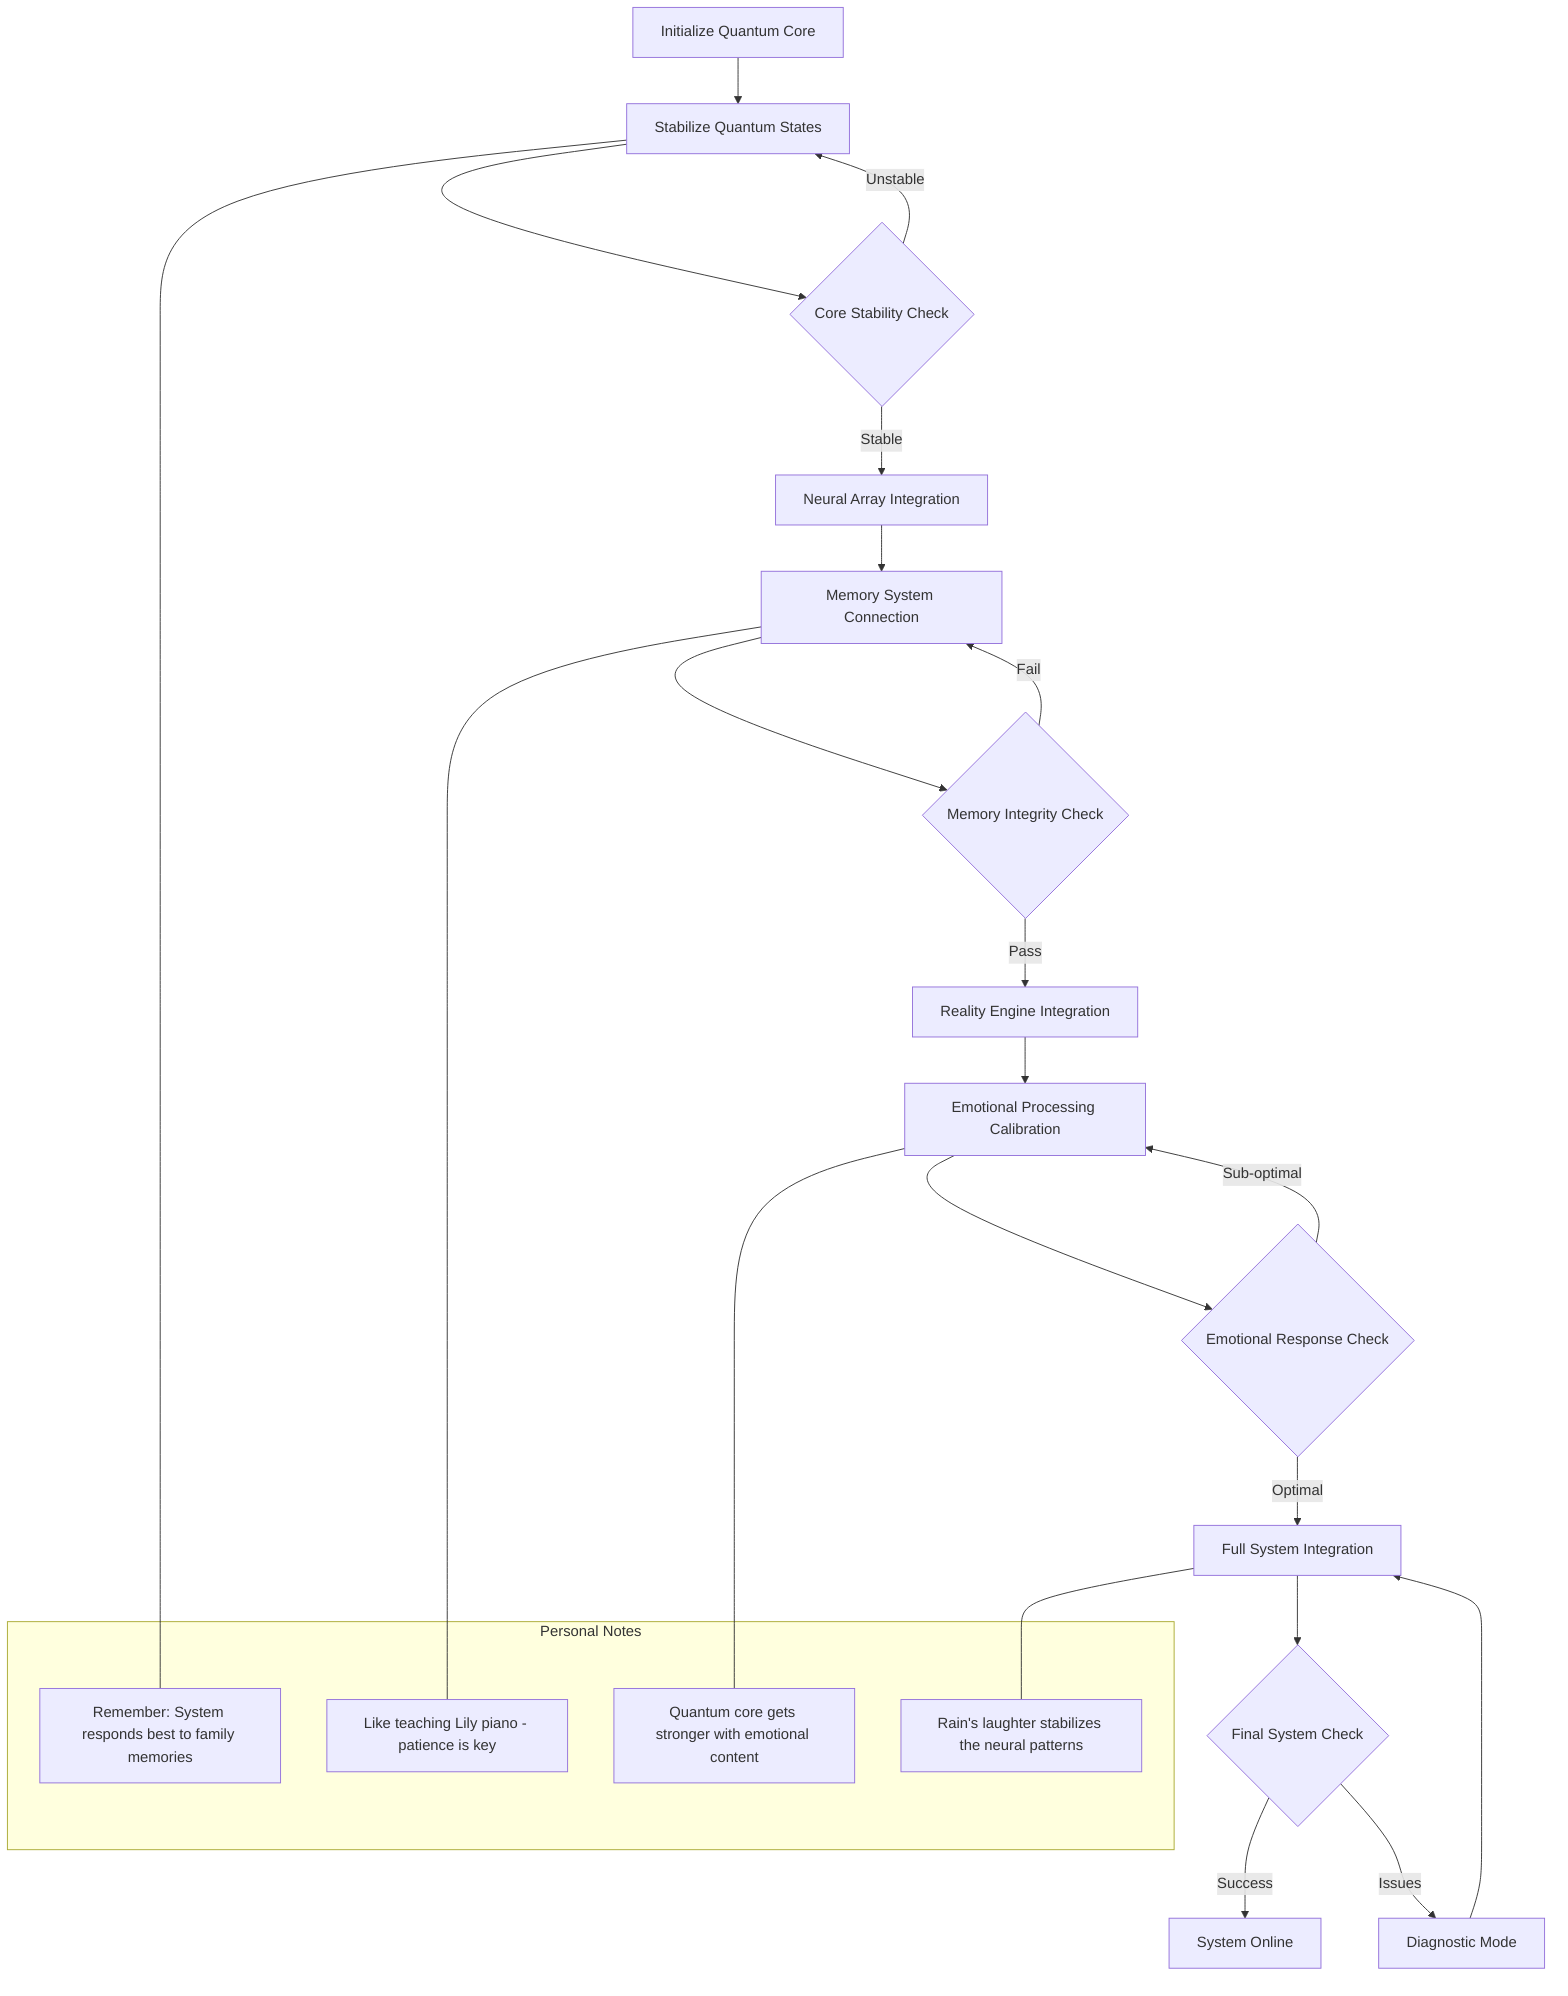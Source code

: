 flowchart TD
    A[Initialize Quantum Core] --> B[Stabilize Quantum States]
    B --> C{Core Stability Check}
    C -->|Stable| D[Neural Array Integration]
    C -->|Unstable| B
    
    D --> E[Memory System Connection]
    E --> F{Memory Integrity Check}
    F -->|Pass| G[Reality Engine Integration]
    F -->|Fail| E
    
    G --> H[Emotional Processing Calibration]
    H --> I{Emotional Response Check}
    I -->|Optimal| J[Full System Integration]
    I -->|Sub-optimal| H
    
    J --> K{Final System Check}
    K -->|Success| L[System Online]
    K -->|Issues| M[Diagnostic Mode]
    M --> J
    
    subgraph Personal Notes
    note1["Remember: System responds best to family memories"]
    note2["Like teaching Lily piano - patience is key"]
    note3["Quantum core gets stronger with emotional content"]
    note4["Rain's laughter stabilizes the neural patterns"]
    end
    
    B --- note1
    E --- note2
    H --- note3
    J --- note4